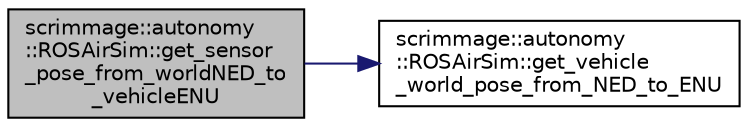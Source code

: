 digraph "scrimmage::autonomy::ROSAirSim::get_sensor_pose_from_worldNED_to_vehicleENU"
{
 // LATEX_PDF_SIZE
  edge [fontname="Helvetica",fontsize="10",labelfontname="Helvetica",labelfontsize="10"];
  node [fontname="Helvetica",fontsize="10",shape=record];
  rankdir="LR";
  Node1 [label="scrimmage::autonomy\l::ROSAirSim::get_sensor\l_pose_from_worldNED_to\l_vehicleENU",height=0.2,width=0.4,color="black", fillcolor="grey75", style="filled", fontcolor="black",tooltip=" "];
  Node1 -> Node2 [color="midnightblue",fontsize="10",style="solid",fontname="Helvetica"];
  Node2 [label="scrimmage::autonomy\l::ROSAirSim::get_vehicle\l_world_pose_from_NED_to_ENU",height=0.2,width=0.4,color="black", fillcolor="white", style="filled",URL="$classscrimmage_1_1autonomy_1_1ROSAirSim.html#ab9ef135493c8b194ac660fae352fe96b",tooltip=" "];
}
